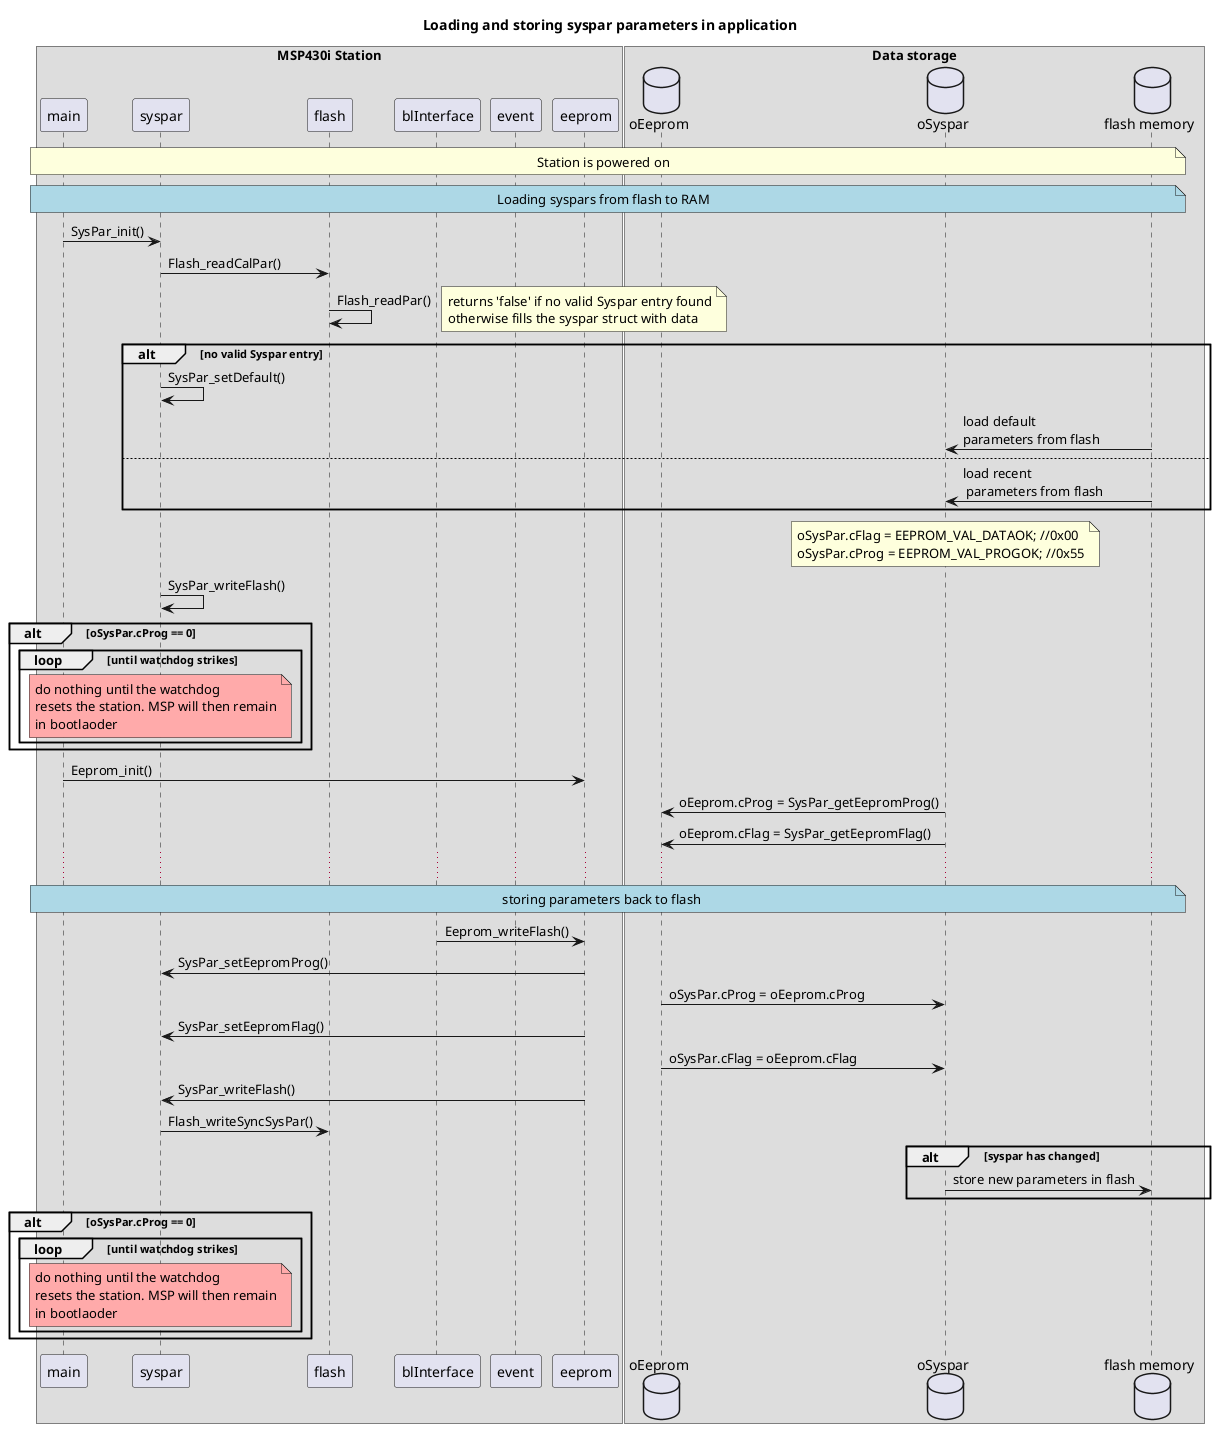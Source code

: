 @startuml
title Loading and storing syspar parameters in application

/'Actors '/
box "MSP430i Station"
participant main as mainMSP
participant syspar as sysparMSP
participant flash as flashMSP
participant blInterface as blInterfaceMSP
participant event as eventMSP
participant eeprom as eepromMSP
endbox

box "Data storage"
database oEeprom as eepromRAM
database oSyspar as sysparRAM
database "flash memory" as flashROM 
endbox

/' sequence '/
note across: Station is powered on
note across #LightBlue    
    Loading syspars from flash to RAM
end note

mainMSP -> sysparMSP: SysPar_init()
sysparMSP -> flashMSP: Flash_readCalPar()
flashMSP -> flashMSP: Flash_readPar()
note right
    returns 'false' if no valid Syspar entry found
    otherwise fills the syspar struct with data
end note 

alt no valid Syspar entry
    sysparMSP -> sysparMSP: SysPar_setDefault()
    flashROM -> sysparRAM: load default \nparameters from flash
else 
    flashROM -> sysparRAM: load recent \n parameters from flash
end alt

note over sysparRAM
    oSysPar.cFlag = EEPROM_VAL_DATAOK; //0x00
    oSysPar.cProg = EEPROM_VAL_PROGOK; //0x55
end note

sysparMSP -> sysparMSP: SysPar_writeFlash()
alt oSysPar.cProg == 0
    loop until watchdog strikes
        note over sysparMSP #FFAAAA 
            do nothing until the watchdog 
            resets the station. MSP will then remain
            in bootlaoder
        end note
    end loop
end alt

mainMSP -> eepromMSP: Eeprom_init()
sysparRAM -> eepromRAM: oEeprom.cProg = SysPar_getEepromProg()
sysparRAM -> eepromRAM: oEeprom.cFlag = SysPar_getEepromFlag()

...

note across #LightBlue  
    storing parameters back to flash 
end note

blInterfaceMSP -> eepromMSP: Eeprom_writeFlash()
eepromMSP -> sysparMSP: SysPar_setEepromProg()
eepromRAM -> sysparRAM: oSysPar.cProg = oEeprom.cProg
eepromMSP -> sysparMSP: SysPar_setEepromFlag()
eepromRAM -> sysparRAM: oSysPar.cFlag = oEeprom.cFlag
eepromMSP -> sysparMSP: SysPar_writeFlash()
sysparMSP -> flashMSP: Flash_writeSyncSysPar()
alt syspar has changed
    sysparRAM -> flashROM: store new parameters in flash
end alt

alt oSysPar.cProg == 0
    loop until watchdog strikes
        note over sysparMSP #FFAAAA 
            do nothing until the watchdog 
            resets the station. MSP will then remain
            in bootlaoder
        end note
    end loop
end alt

@enduml
